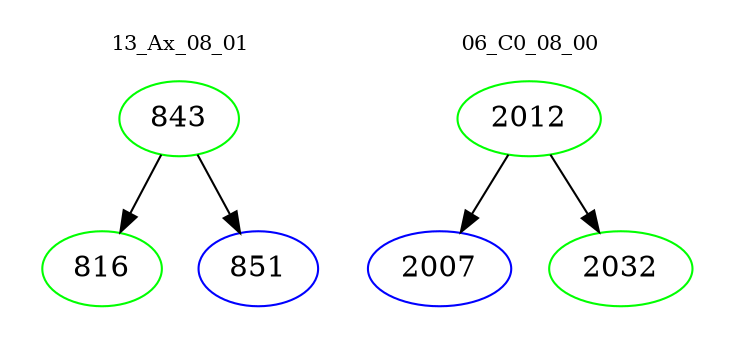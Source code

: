 digraph{
subgraph cluster_0 {
color = white
label = "13_Ax_08_01";
fontsize=10;
T0_843 [label="843", color="green"]
T0_843 -> T0_816 [color="black"]
T0_816 [label="816", color="green"]
T0_843 -> T0_851 [color="black"]
T0_851 [label="851", color="blue"]
}
subgraph cluster_1 {
color = white
label = "06_C0_08_00";
fontsize=10;
T1_2012 [label="2012", color="green"]
T1_2012 -> T1_2007 [color="black"]
T1_2007 [label="2007", color="blue"]
T1_2012 -> T1_2032 [color="black"]
T1_2032 [label="2032", color="green"]
}
}
